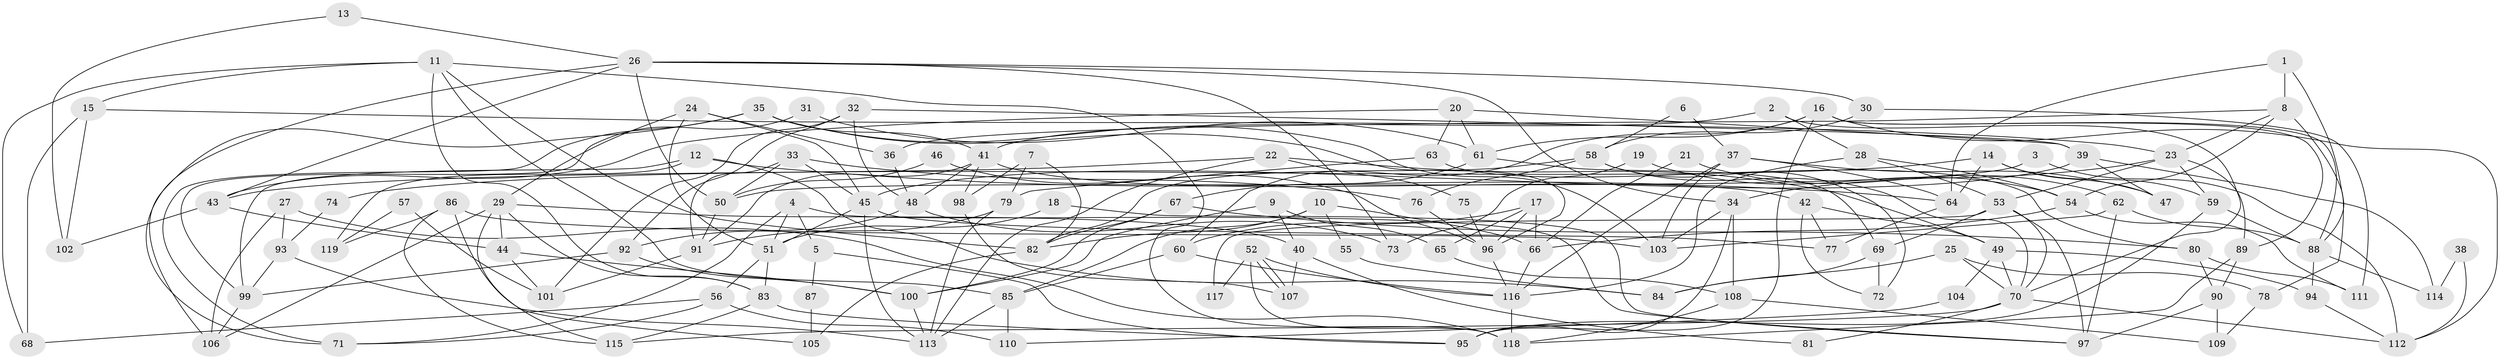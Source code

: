 // Generated by graph-tools (version 1.1) at 2025/50/03/09/25 03:50:02]
// undirected, 119 vertices, 238 edges
graph export_dot {
graph [start="1"]
  node [color=gray90,style=filled];
  1;
  2;
  3;
  4;
  5;
  6;
  7;
  8;
  9;
  10;
  11;
  12;
  13;
  14;
  15;
  16;
  17;
  18;
  19;
  20;
  21;
  22;
  23;
  24;
  25;
  26;
  27;
  28;
  29;
  30;
  31;
  32;
  33;
  34;
  35;
  36;
  37;
  38;
  39;
  40;
  41;
  42;
  43;
  44;
  45;
  46;
  47;
  48;
  49;
  50;
  51;
  52;
  53;
  54;
  55;
  56;
  57;
  58;
  59;
  60;
  61;
  62;
  63;
  64;
  65;
  66;
  67;
  68;
  69;
  70;
  71;
  72;
  73;
  74;
  75;
  76;
  77;
  78;
  79;
  80;
  81;
  82;
  83;
  84;
  85;
  86;
  87;
  88;
  89;
  90;
  91;
  92;
  93;
  94;
  95;
  96;
  97;
  98;
  99;
  100;
  101;
  102;
  103;
  104;
  105;
  106;
  107;
  108;
  109;
  110;
  111;
  112;
  113;
  114;
  115;
  116;
  117;
  118;
  119;
  1 -- 88;
  1 -- 64;
  1 -- 8;
  2 -- 70;
  2 -- 41;
  2 -- 28;
  3 -- 112;
  3 -- 50;
  4 -- 71;
  4 -- 97;
  4 -- 5;
  4 -- 51;
  5 -- 95;
  5 -- 87;
  6 -- 58;
  6 -- 37;
  7 -- 79;
  7 -- 82;
  7 -- 98;
  8 -- 23;
  8 -- 36;
  8 -- 54;
  8 -- 78;
  9 -- 40;
  9 -- 100;
  9 -- 65;
  10 -- 85;
  10 -- 66;
  10 -- 55;
  10 -- 82;
  11 -- 83;
  11 -- 118;
  11 -- 15;
  11 -- 68;
  11 -- 82;
  11 -- 85;
  12 -- 64;
  12 -- 84;
  12 -- 99;
  12 -- 119;
  13 -- 26;
  13 -- 102;
  14 -- 64;
  14 -- 59;
  14 -- 47;
  14 -- 74;
  15 -- 68;
  15 -- 23;
  15 -- 102;
  16 -- 88;
  16 -- 61;
  16 -- 60;
  16 -- 89;
  16 -- 95;
  16 -- 112;
  17 -- 65;
  17 -- 60;
  17 -- 66;
  17 -- 96;
  18 -- 97;
  18 -- 51;
  19 -- 73;
  19 -- 54;
  20 -- 43;
  20 -- 39;
  20 -- 61;
  20 -- 63;
  21 -- 66;
  21 -- 62;
  22 -- 49;
  22 -- 113;
  22 -- 43;
  22 -- 75;
  23 -- 34;
  23 -- 53;
  23 -- 59;
  23 -- 89;
  24 -- 51;
  24 -- 29;
  24 -- 36;
  24 -- 45;
  25 -- 70;
  25 -- 78;
  25 -- 84;
  26 -- 34;
  26 -- 43;
  26 -- 30;
  26 -- 50;
  26 -- 71;
  26 -- 73;
  27 -- 106;
  27 -- 118;
  27 -- 93;
  28 -- 116;
  28 -- 53;
  28 -- 54;
  29 -- 44;
  29 -- 115;
  29 -- 40;
  29 -- 83;
  29 -- 106;
  30 -- 111;
  30 -- 58;
  31 -- 61;
  31 -- 99;
  32 -- 92;
  32 -- 48;
  32 -- 39;
  32 -- 101;
  33 -- 76;
  33 -- 45;
  33 -- 50;
  33 -- 91;
  34 -- 103;
  34 -- 95;
  34 -- 108;
  35 -- 41;
  35 -- 96;
  35 -- 71;
  35 -- 103;
  35 -- 106;
  36 -- 48;
  37 -- 47;
  37 -- 116;
  37 -- 64;
  37 -- 103;
  38 -- 114;
  38 -- 112;
  39 -- 45;
  39 -- 47;
  39 -- 114;
  40 -- 107;
  40 -- 81;
  41 -- 48;
  41 -- 91;
  41 -- 42;
  41 -- 98;
  42 -- 49;
  42 -- 72;
  42 -- 77;
  43 -- 44;
  43 -- 102;
  44 -- 100;
  44 -- 101;
  45 -- 113;
  45 -- 51;
  45 -- 77;
  46 -- 50;
  46 -- 96;
  48 -- 92;
  48 -- 73;
  49 -- 94;
  49 -- 70;
  49 -- 104;
  50 -- 91;
  51 -- 56;
  51 -- 83;
  52 -- 118;
  52 -- 107;
  52 -- 107;
  52 -- 116;
  52 -- 117;
  53 -- 69;
  53 -- 70;
  53 -- 97;
  53 -- 117;
  54 -- 66;
  54 -- 111;
  55 -- 84;
  56 -- 71;
  56 -- 68;
  56 -- 110;
  57 -- 119;
  57 -- 101;
  58 -- 82;
  58 -- 70;
  58 -- 72;
  58 -- 76;
  59 -- 95;
  59 -- 88;
  60 -- 116;
  60 -- 85;
  61 -- 69;
  61 -- 67;
  62 -- 97;
  62 -- 103;
  62 -- 88;
  63 -- 79;
  63 -- 80;
  64 -- 77;
  65 -- 108;
  66 -- 116;
  67 -- 82;
  67 -- 80;
  67 -- 100;
  69 -- 72;
  69 -- 84;
  70 -- 81;
  70 -- 112;
  70 -- 115;
  74 -- 93;
  75 -- 96;
  76 -- 96;
  78 -- 109;
  79 -- 113;
  79 -- 91;
  80 -- 90;
  80 -- 111;
  82 -- 105;
  83 -- 95;
  83 -- 115;
  85 -- 110;
  85 -- 113;
  86 -- 115;
  86 -- 103;
  86 -- 105;
  86 -- 119;
  87 -- 105;
  88 -- 94;
  88 -- 114;
  89 -- 90;
  89 -- 118;
  90 -- 97;
  90 -- 109;
  91 -- 101;
  92 -- 100;
  92 -- 99;
  93 -- 99;
  93 -- 113;
  94 -- 112;
  96 -- 116;
  98 -- 107;
  99 -- 106;
  100 -- 113;
  104 -- 110;
  108 -- 118;
  108 -- 109;
  116 -- 118;
}
